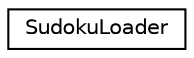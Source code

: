 digraph "Graphical Class Hierarchy"
{
 // LATEX_PDF_SIZE
  edge [fontname="Helvetica",fontsize="10",labelfontname="Helvetica",labelfontsize="10"];
  node [fontname="Helvetica",fontsize="10",shape=record];
  rankdir="LR";
  Node0 [label="SudokuLoader",height=0.2,width=0.4,color="black", fillcolor="white", style="filled",URL="$classSudokuLoader.html",tooltip="Class responsible for loading Sudoku puzzles from files."];
}
